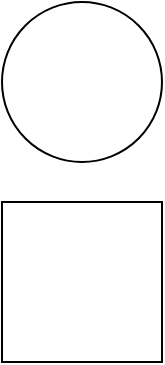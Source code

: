 <mxfile version="12.2.4" pages="1"><diagram id="qRJrz32bW5nx_qaJsQf_" name="Page-1"><mxGraphModel dx="1131" dy="755" grid="1" gridSize="10" guides="1" tooltips="1" connect="1" arrows="1" fold="1" page="1" pageScale="1" pageWidth="850" pageHeight="1100" math="0" shadow="0"><root><mxCell id="0"/><mxCell id="1" parent="0"/><mxCell id="3" value="" style="ellipse;whiteSpace=wrap;html=1;aspect=fixed;" parent="1" vertex="1"><mxGeometry x="20" y="20" width="80" height="80" as="geometry"/></mxCell><mxCell id="4" value="" style="whiteSpace=wrap;html=1;aspect=fixed;" parent="1" vertex="1"><mxGeometry x="20" y="120" width="80" height="80" as="geometry"/></mxCell></root></mxGraphModel></diagram></mxfile>